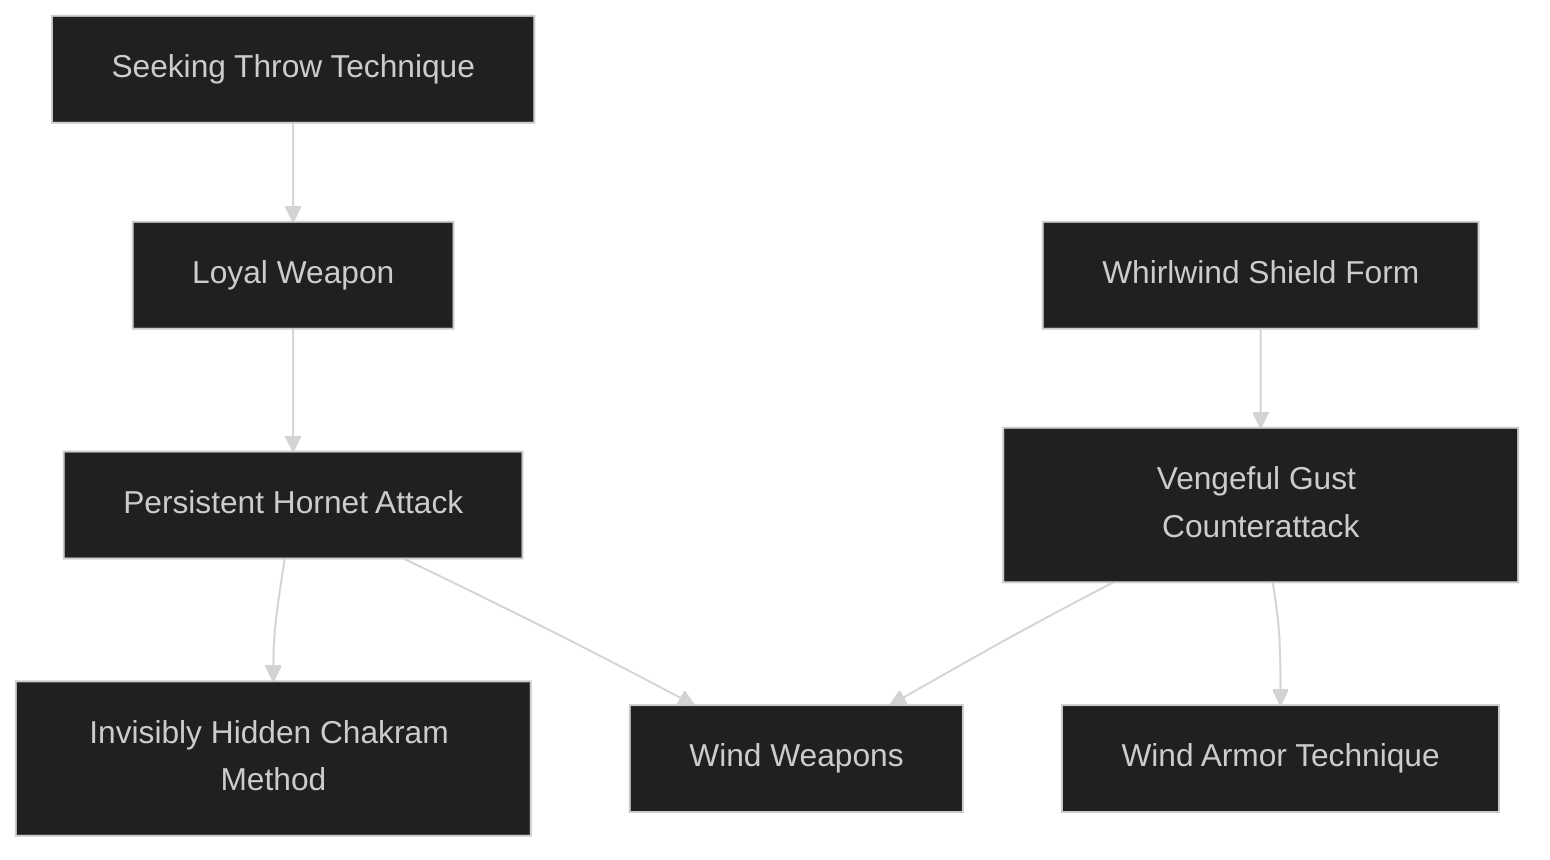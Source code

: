 ---
config:
  theme: dark
---
flowchart TD

    seeking_throw_technique[Seeking Throw Technique]
    click seeking_throw_technique callback "
        Seeking Throw Technique<br>
        <br>
        Cost: 1 mote per two dice<br>
        Duration: Instant<br>
        Type: Supplemental<br>
        Minimum Thrown: 2<br>
        Minimum Essence: 1<br>
        Prerequisite Charms: None<br>
        <br>
        Close alignment with the element of Air considerably
        simplifies the task of hurling deadly objects at opponents.
        With an infusion of Essence, the Dragon-Blooded forges a
        path through the air to her target, ensuring her missile's
        true and deadly flight. For each mote of Essence spent on
        the Seeking Throw, the player may add two dice to a
        Thrown attack roll. This cannot increase the character's
        dice pool by more than her Thrown Ability rating. The
        player must declare how much Essence she is infusing into
        the Charm before making the attack roll.
        "

    loyal_weapon[Loyal Weapon]
    seeking_throw_technique --> loyal_weapon
    click loyal_weapon callback "
        Loyal Weapon<br>
        <br>
        Cost: 1 mote<br>
        Duration: Instant<br>
        Type: Supplemental<br>
        Minimum Thrown: 3<br>
        Minimum Essence: 2<br>
        Prerequisite Charms: Seeking Throw Technique<br>
        <br>
        This Charm allows an Exalt to ensure that a particularly
        valuable weapon (or weapons) will return safely to
        her hand. When she first hurls the weapon, the Dynast
        attaches an invisible rope of wind to it, pulling it back to
        her hand when it's path is spent. Whether it hits its target
        or not, a Loyal Weapon instantly flies back through the air
        to the character's hand, available for use next turn.<br>
        This Charm works on any weapon at all, not just those
        usually thrown. A daiklave may be hurled as easily as a
        group of shuriken. Melee weapons thrown using this Charm
        have the same accuracy, speed and damage as they would
        if melee weapons and a range in yards equal to 10 rimes the
        character's Essence; but they use the character's Thrown
        Ability, rather than her Melee.<br>
        Anyone in the weapon's path, other than the target,
        may attempt to grab the weapon as his action, assuming:
        that he has an action available. The weapon can be caught
        with a successful Dexterity. + Athletics roll, but the player
        of the character catching the weapon must succeed at an
        immediate, reflexive opposed Strength + Athletics roll.
        With the Loyal Weapon's master's player, or fail to stop the
        weapon's progress.
        "

    persistent_hornet_attack[Persistent Hornet Attack]
    loyal_weapon --> persistent_hornet_attack
    click persistent_hornet_attack callback "
        Persistent Hornet Attack<br>
        <br>
        Cost: 3 motes<br>
        Duration: Essence in turns<br>
        Type: Simple<br>
        Minimum Thrown: 3<br>
        Minimum Essence: 2<br>
        Prerequisite Charms: Loyal Weapon<br>
        <br>
        Currents of elemental Air can be used to sustain a
        thrown missile's deadly flight long after its energy would
        normally be spent. The character infuses the Essence of air
        into an item and hurls it at his opponent as normal. But
        unlike a normal hurled attack, this thrown weapon takes
        on a life of it's own, continuing to circle and attack for a
        number of turns equal to the attacking character's Essence.<br>
        A weapon or item enchanted with Persistent Hornet
        Attack strikes a single target each turn with the
        attacking character's Perception + Thrown skill. The
        weapon acts on the same initiative as the character's
        each turn. Once a weapon has been assigned a target,
        the character can't change the target. The weapon can
        be attacked as if it was a normal character, but the
        difficulty to hit it is the throwing character's Essence. If
        struck, the weapon does not soak — it is immediately
        knocked from the air and become inert.<br>
        The character must declare he is invoking this Charm
        when he first throws the weapon it is used on. If the
        attacker uses Persistent Hornet Attack as part of a Combo,
        the daggers must repeat the use of the other Charms in the
        Combo exactly. The character should pay the cost of the
        additional Charms each time the dagger uses them, but
        need not pay the Willpower every turn.
        "

    invisibly_hidden_chakram_method[Invisibly Hidden Chakram Method]
    persistent_hornet_attack --> invisibly_hidden_chakram_method
    click invisibly_hidden_chakram_method callback "
        Invisibly Hidden Chakram Method<br>
        <br>
        Cost: 10 motes per weapon and 1 Willpower<br>
        Duration: Instant<br>
        Type: Simple<br>
        Minimum Thrown: 4<br>
        Minimum Essence: 3<br>
        Prerequisite Charms: Persistent Hornet Attack<br>
        <br>
        To invoke this potent Charm, the character simply
        tosses a weapon (or weapons) into the air and sends it
        Elsewhere for later use. At a later time, the Exalted can
        release the weapon back into the material world. The
        weapon must be designed to be thrown and be of a type that
        the Dragon-Blooded is actually familiar with and skilled in
        throwing himself.<br>
        Attacking with one or more of these waiting weapons
        is a reflexive action that must be done at the same time that
        the character takes his regular action, and it can be done
        in conjunction with any other normal simple action.
        Aside from that fact, it is a normal, reflexive Dexterity
        + Thrown attack, which can be modified by
        Charms as usual. The waiting weapons may be used as
        part of a Combo, but the Combo can only apply to the
        hidden weapons, cannot include an Extra Attacks-type
        Charm and must include every hidden weapon called up
        in the turn.<br>
        There is no limit to the number of weapons concealed
        by the Invisibly Hidden Chakram Method that a Dragon-
        Blood can release in one turn, and each is thrown with the
        Exalt's full Dexterity + Thrown pool at the time of its
        appearance. The hidden weapons originate from the
        character's location and are clearly part of an attack on
        that character's part. A Dragon-Blooded character can
        maintain as many invisibly hidden weapons as his Essence
        Trait x 2. These weapons are as impossible to sense as
        anything hidden Elsewhere.
        "

    whirlwind_shield_form[Whirlwind Shield Form]
    click whirlwind_shield_form callback "
        Whirlwind Shield Form<br>
        <br>
        Cost: 3 motes + 1 mote for each additional person protected<br>
        Duration: One scene<br>
        Type: Simple<br>
        Minimum Thrown: 3<br>
        Minimum Essence: 2<br>
        Prerequisite Charms: None<br>
        <br>
        Whirling currents of air surround the Exalt, deflecting
        ranged attacks aimed at her. Each time a ranged attack is
        directed at a character using Whirlwind Shield, the
        character's Essence acts as a number of automatic successes
        that are subtracted from any attempt by an attacker to
        make a ranged attack roll against the target.
        This Charm can be used upon a group if the
        character so wishes, but characters so protected must
        remain within range of the character's perception.
        The Exalted must commit an additional mote per
        companion so protected.
        "

    vengeful_gust_counterattack[Vengeful Gust Counterattack]
    whirlwind_shield_form --> vengeful_gust_counterattack
    click vengeful_gust_counterattack callback "
        Vengeful Gust Counterattack<br>
        <br>
        Cost: 2 motes<br>
        Duration: Instant<br>
        Type: Reflexive<br>
        Minimum Thrown: 4<br>
        Minimum Essence: 2<br>
        Prerequisite Charms: Whirlwind Shield Form<br>
        <br>
        Beyond just deflecting an enemy's attack, Vengeful
        Gust Counterattack lets a character strike back at the one.
        assaulting her. Upon being made the target of a ranged
        attack that she is aware of, the player of a character that.
        knows this Charm may make an immediate Dexterity +
        Thrown check as an opposed defensive roll in place of a
        dodge or parry attempt.<br>
        If this roll exceeds the attacker's roll, the missile's path
        is reversed. It is hurled back to its point of origin, striking
        with a number of successes equal to the extra successes on
        the defending character's player's Dexterity + Thrown roll.
        This Charm is not an all-or-nothing proposition.
        Even if the defender fails to score extra successes on her
        Dexterity + Thrown roll, she still subtracts the successes
        she got from the attacker's roll, just as if the character was
        dodging or parrying the attack.<br>
        If the Exalt has Whirlwind Shield Form active when
        she activates Vengeful Gust Counterattack, the character's
        Essence is subtracted from the atrack before the results of
        the Dexterity + Thrown roll are applied to it, allowing
        stronger counterattacks. If the character is the target of an
        area-of-effect attack such as the Death of Obsidian Butterflies,
        the Whirlwind Shield Form protects only her own
        person, but the attack can still be deflected. This means
        that, for example, a sorcerer who targets multiple Air-aspected
        Dragon-Blooded with such a spell may be struck
        multiple times with its effect due to this Charm.
        "

    wind_weapons[Wind Weapons]
    persistent_hornet_attack --> wind_weapons
    vengeful_gust_counterattack --> wind_weapons
    click wind_weapons callback "
        Wind Weapons<br>
        <br>
        Cost: 3 motes per weapon<br>
        Duration: Instant<br>
        Type: Simple<br>
        Minimum Thrown: 5<br>
        Minimum Essence: 3<br>
        Prerequisite Charms: Persistent Hornet Atrack, Vengeful Gust Counterattack<br>
        <br>
        Once sufficient connection with the Air Dragon has
        formed, the skilled Dragon-Blooded can move beyond
        even the need for a weapon to throw at his opponent. By
        infusing the air itself with Essence, the character solidifies
        it, forming indistinct yet glittering patterns of icy wind — weapons
        from the very substance of air itself. Such insubstantial
        weapons are too unstable for melee combat, but
        they are eminently suited for ranged attacks.<br>
        A wind weapon has a base damage and accuracy equal
        to the character's permanent Essence and a range equal to
        10 times this value. It is also possible to create more than
        one wind weapon at once, so long as the Essence cost is
        paid for each. The maximum number of weapons that can
        be created in a single turn with this Charm is equal to the
        character's permanent Essence.<br>
        Once created, the wind weapon is thrown as a reflexive
        action, using the characters Dexterity + Thrown, plus
        the accuracy of the weapon and any appropriate modifiers
        for ranged attack. If multiple weapons are created, they
        are all thrown at once and can be thrown at one or at
        multiple targets. The wind weapons can't be handed to
        anyone else or used in melee combat. This Charm cannot
        be put in a Combo with Extra Action type Charms, If the
        character throws multiple wind weapons, each is thrown at
        his full dice pool.<br>
        Wind Weapons have real substance for the Charm's
        short duration and can be used for purposes other than
        simple attacks. For instance, a wind knife can sever a rope
        or knock an item out of someone's hand as easily as any
        other thrown knife can.
        "

    wind_armor_technique[Wind Armor Technique]
    vengeful_gust_counterattack --> wind_armor_technique
    click wind_armor_technique callback "
        Wind Armor Technique<br>
        <br>
        Cost: 1 mote per 1B/1L<br>
        Duration: One scene per point of permanent Essence<br>
        Type: Simple<br>
        Minimum Thrown: 5<br>
        Minimum Essence: 3<br>
        Prerequisite Charms: Vengeful Gust Counterattack<br>
        <br>
        By further refining the control needed to form a
        Whirlwind Shield, the character learns to form invisible
        armor from the surrounding air. While a Whirlwind Shield
        only protects against ranged weapons, Wind Armor Technique
        forms a barrier to any assault upon the character.<br>
        The Wind Armor has a 1B/1L soak rating for every
        mote of Essence committed to it and has no mobility
        penalty or fatigue value. Wind Armor appears as a cocoon
        of violently swirling winds surrounding the character
        invoking it. The maximum rating of this armor is the
        character's permanent Essence. This armor is fully com-
        patible with and additive to physical armor.<br>
        Wind Armor Technique can also be used on others,
        but they cannot move farther than 5 x the Exalt's permanent
        Essence in yards away, or the effect immediately
        fades. The use of this Charm on others is at the normal
        price - one mote per 1L/1B of the armor — and must be
        spent for every target armored.
        "